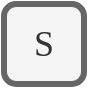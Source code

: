 <mxfile>
    <diagram id="KxctgfbO1AO--ay-DBwz" name="Page-1">
        <mxGraphModel dx="725" dy="434" grid="1" gridSize="10" guides="1" tooltips="1" connect="1" arrows="1" fold="1" page="1" pageScale="1" pageWidth="1100" pageHeight="850" math="0" shadow="0">
            <root>
                <mxCell id="0"/>
                <mxCell id="1" parent="0"/>
                <mxCell id="2" value="S" style="rounded=1;whiteSpace=wrap;html=1;fontFamily=Verdana;fontSize=18;fillColor=#f5f5f5;fontColor=#333333;strokeColor=#666666;strokeWidth=3;fontStyle=0" parent="1" vertex="1">
                    <mxGeometry x="120" y="80" width="40" height="40" as="geometry"/>
                </mxCell>
            </root>
        </mxGraphModel>
    </diagram>
</mxfile>